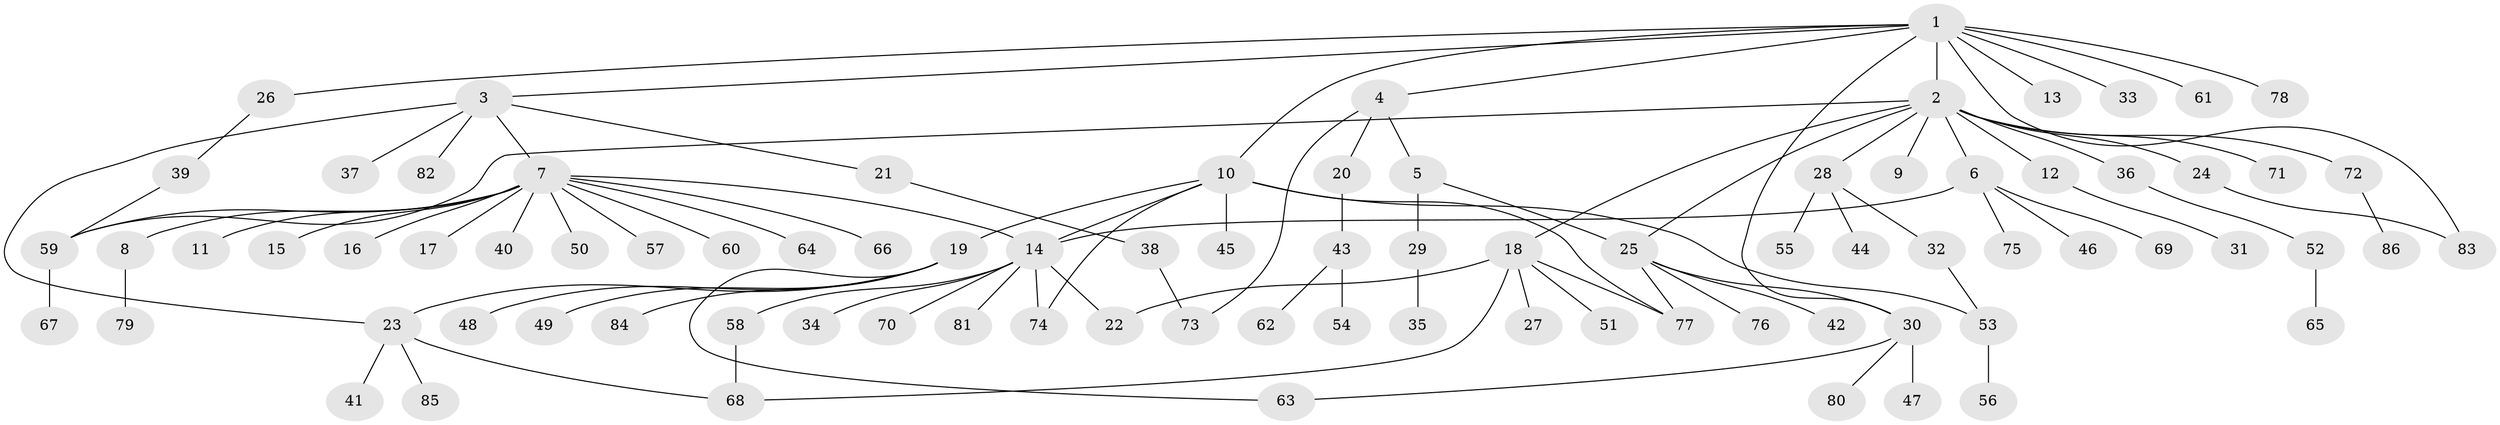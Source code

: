 // original degree distribution, {12: 0.008333333333333333, 14: 0.008333333333333333, 7: 0.025, 4: 0.025, 6: 0.025, 15: 0.008333333333333333, 2: 0.175, 1: 0.5916666666666667, 8: 0.016666666666666666, 3: 0.09166666666666666, 10: 0.008333333333333333, 5: 0.016666666666666666}
// Generated by graph-tools (version 1.1) at 2025/50/03/04/25 22:50:42]
// undirected, 86 vertices, 102 edges
graph export_dot {
  node [color=gray90,style=filled];
  1;
  2;
  3;
  4;
  5;
  6;
  7;
  8;
  9;
  10;
  11;
  12;
  13;
  14;
  15;
  16;
  17;
  18;
  19;
  20;
  21;
  22;
  23;
  24;
  25;
  26;
  27;
  28;
  29;
  30;
  31;
  32;
  33;
  34;
  35;
  36;
  37;
  38;
  39;
  40;
  41;
  42;
  43;
  44;
  45;
  46;
  47;
  48;
  49;
  50;
  51;
  52;
  53;
  54;
  55;
  56;
  57;
  58;
  59;
  60;
  61;
  62;
  63;
  64;
  65;
  66;
  67;
  68;
  69;
  70;
  71;
  72;
  73;
  74;
  75;
  76;
  77;
  78;
  79;
  80;
  81;
  82;
  83;
  84;
  85;
  86;
  1 -- 2 [weight=1.0];
  1 -- 3 [weight=1.0];
  1 -- 4 [weight=1.0];
  1 -- 10 [weight=1.0];
  1 -- 13 [weight=1.0];
  1 -- 26 [weight=1.0];
  1 -- 30 [weight=1.0];
  1 -- 33 [weight=1.0];
  1 -- 61 [weight=1.0];
  1 -- 78 [weight=1.0];
  1 -- 83 [weight=1.0];
  2 -- 6 [weight=1.0];
  2 -- 9 [weight=1.0];
  2 -- 12 [weight=1.0];
  2 -- 18 [weight=1.0];
  2 -- 24 [weight=1.0];
  2 -- 25 [weight=1.0];
  2 -- 28 [weight=1.0];
  2 -- 36 [weight=1.0];
  2 -- 59 [weight=1.0];
  2 -- 71 [weight=1.0];
  2 -- 72 [weight=1.0];
  3 -- 7 [weight=1.0];
  3 -- 21 [weight=1.0];
  3 -- 23 [weight=1.0];
  3 -- 37 [weight=1.0];
  3 -- 82 [weight=1.0];
  4 -- 5 [weight=1.0];
  4 -- 20 [weight=1.0];
  4 -- 73 [weight=1.0];
  5 -- 25 [weight=1.0];
  5 -- 29 [weight=1.0];
  6 -- 14 [weight=1.0];
  6 -- 46 [weight=1.0];
  6 -- 69 [weight=1.0];
  6 -- 75 [weight=1.0];
  7 -- 8 [weight=1.0];
  7 -- 11 [weight=1.0];
  7 -- 14 [weight=1.0];
  7 -- 15 [weight=1.0];
  7 -- 16 [weight=1.0];
  7 -- 17 [weight=1.0];
  7 -- 40 [weight=1.0];
  7 -- 50 [weight=1.0];
  7 -- 57 [weight=1.0];
  7 -- 59 [weight=1.0];
  7 -- 60 [weight=1.0];
  7 -- 64 [weight=1.0];
  7 -- 66 [weight=1.0];
  8 -- 79 [weight=1.0];
  10 -- 14 [weight=1.0];
  10 -- 19 [weight=1.0];
  10 -- 45 [weight=1.0];
  10 -- 53 [weight=1.0];
  10 -- 74 [weight=1.0];
  10 -- 77 [weight=1.0];
  12 -- 31 [weight=1.0];
  14 -- 22 [weight=1.0];
  14 -- 34 [weight=1.0];
  14 -- 58 [weight=1.0];
  14 -- 70 [weight=1.0];
  14 -- 74 [weight=1.0];
  14 -- 81 [weight=1.0];
  18 -- 22 [weight=1.0];
  18 -- 27 [weight=1.0];
  18 -- 51 [weight=1.0];
  18 -- 68 [weight=1.0];
  18 -- 77 [weight=1.0];
  19 -- 23 [weight=1.0];
  19 -- 48 [weight=1.0];
  19 -- 49 [weight=1.0];
  19 -- 63 [weight=1.0];
  19 -- 84 [weight=1.0];
  20 -- 43 [weight=1.0];
  21 -- 38 [weight=1.0];
  23 -- 41 [weight=1.0];
  23 -- 68 [weight=1.0];
  23 -- 85 [weight=1.0];
  24 -- 83 [weight=1.0];
  25 -- 30 [weight=1.0];
  25 -- 42 [weight=1.0];
  25 -- 76 [weight=1.0];
  25 -- 77 [weight=1.0];
  26 -- 39 [weight=1.0];
  28 -- 32 [weight=1.0];
  28 -- 44 [weight=1.0];
  28 -- 55 [weight=1.0];
  29 -- 35 [weight=1.0];
  30 -- 47 [weight=1.0];
  30 -- 63 [weight=1.0];
  30 -- 80 [weight=1.0];
  32 -- 53 [weight=1.0];
  36 -- 52 [weight=1.0];
  38 -- 73 [weight=1.0];
  39 -- 59 [weight=1.0];
  43 -- 54 [weight=1.0];
  43 -- 62 [weight=1.0];
  52 -- 65 [weight=1.0];
  53 -- 56 [weight=1.0];
  58 -- 68 [weight=1.0];
  59 -- 67 [weight=1.0];
  72 -- 86 [weight=1.0];
}
